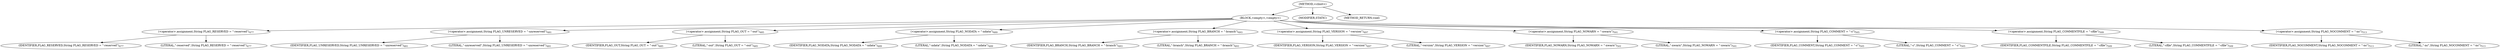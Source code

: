 digraph "&lt;clinit&gt;" {  
"697" [label = <(METHOD,&lt;clinit&gt;)> ]
"698" [label = <(BLOCK,&lt;empty&gt;,&lt;empty&gt;)> ]
"699" [label = <(&lt;operator&gt;.assignment,String FLAG_RESERVED = &quot;-reserved&quot;)<SUB>477</SUB>> ]
"700" [label = <(IDENTIFIER,FLAG_RESERVED,String FLAG_RESERVED = &quot;-reserved&quot;)<SUB>477</SUB>> ]
"701" [label = <(LITERAL,&quot;-reserved&quot;,String FLAG_RESERVED = &quot;-reserved&quot;)<SUB>477</SUB>> ]
"702" [label = <(&lt;operator&gt;.assignment,String FLAG_UNRESERVED = &quot;-unreserved&quot;)<SUB>481</SUB>> ]
"703" [label = <(IDENTIFIER,FLAG_UNRESERVED,String FLAG_UNRESERVED = &quot;-unreserved&quot;)<SUB>481</SUB>> ]
"704" [label = <(LITERAL,&quot;-unreserved&quot;,String FLAG_UNRESERVED = &quot;-unreserved&quot;)<SUB>481</SUB>> ]
"705" [label = <(&lt;operator&gt;.assignment,String FLAG_OUT = &quot;-out&quot;)<SUB>485</SUB>> ]
"706" [label = <(IDENTIFIER,FLAG_OUT,String FLAG_OUT = &quot;-out&quot;)<SUB>485</SUB>> ]
"707" [label = <(LITERAL,&quot;-out&quot;,String FLAG_OUT = &quot;-out&quot;)<SUB>485</SUB>> ]
"708" [label = <(&lt;operator&gt;.assignment,String FLAG_NODATA = &quot;-ndata&quot;)<SUB>489</SUB>> ]
"709" [label = <(IDENTIFIER,FLAG_NODATA,String FLAG_NODATA = &quot;-ndata&quot;)<SUB>489</SUB>> ]
"710" [label = <(LITERAL,&quot;-ndata&quot;,String FLAG_NODATA = &quot;-ndata&quot;)<SUB>489</SUB>> ]
"711" [label = <(&lt;operator&gt;.assignment,String FLAG_BRANCH = &quot;-branch&quot;)<SUB>493</SUB>> ]
"712" [label = <(IDENTIFIER,FLAG_BRANCH,String FLAG_BRANCH = &quot;-branch&quot;)<SUB>493</SUB>> ]
"713" [label = <(LITERAL,&quot;-branch&quot;,String FLAG_BRANCH = &quot;-branch&quot;)<SUB>493</SUB>> ]
"714" [label = <(&lt;operator&gt;.assignment,String FLAG_VERSION = &quot;-version&quot;)<SUB>497</SUB>> ]
"715" [label = <(IDENTIFIER,FLAG_VERSION,String FLAG_VERSION = &quot;-version&quot;)<SUB>497</SUB>> ]
"716" [label = <(LITERAL,&quot;-version&quot;,String FLAG_VERSION = &quot;-version&quot;)<SUB>497</SUB>> ]
"717" [label = <(&lt;operator&gt;.assignment,String FLAG_NOWARN = &quot;-nwarn&quot;)<SUB>501</SUB>> ]
"718" [label = <(IDENTIFIER,FLAG_NOWARN,String FLAG_NOWARN = &quot;-nwarn&quot;)<SUB>501</SUB>> ]
"719" [label = <(LITERAL,&quot;-nwarn&quot;,String FLAG_NOWARN = &quot;-nwarn&quot;)<SUB>501</SUB>> ]
"720" [label = <(&lt;operator&gt;.assignment,String FLAG_COMMENT = &quot;-c&quot;)<SUB>505</SUB>> ]
"721" [label = <(IDENTIFIER,FLAG_COMMENT,String FLAG_COMMENT = &quot;-c&quot;)<SUB>505</SUB>> ]
"722" [label = <(LITERAL,&quot;-c&quot;,String FLAG_COMMENT = &quot;-c&quot;)<SUB>505</SUB>> ]
"723" [label = <(&lt;operator&gt;.assignment,String FLAG_COMMENTFILE = &quot;-cfile&quot;)<SUB>509</SUB>> ]
"724" [label = <(IDENTIFIER,FLAG_COMMENTFILE,String FLAG_COMMENTFILE = &quot;-cfile&quot;)<SUB>509</SUB>> ]
"725" [label = <(LITERAL,&quot;-cfile&quot;,String FLAG_COMMENTFILE = &quot;-cfile&quot;)<SUB>509</SUB>> ]
"726" [label = <(&lt;operator&gt;.assignment,String FLAG_NOCOMMENT = &quot;-nc&quot;)<SUB>513</SUB>> ]
"727" [label = <(IDENTIFIER,FLAG_NOCOMMENT,String FLAG_NOCOMMENT = &quot;-nc&quot;)<SUB>513</SUB>> ]
"728" [label = <(LITERAL,&quot;-nc&quot;,String FLAG_NOCOMMENT = &quot;-nc&quot;)<SUB>513</SUB>> ]
"729" [label = <(MODIFIER,STATIC)> ]
"730" [label = <(METHOD_RETURN,void)> ]
  "697" -> "698" 
  "697" -> "729" 
  "697" -> "730" 
  "698" -> "699" 
  "698" -> "702" 
  "698" -> "705" 
  "698" -> "708" 
  "698" -> "711" 
  "698" -> "714" 
  "698" -> "717" 
  "698" -> "720" 
  "698" -> "723" 
  "698" -> "726" 
  "699" -> "700" 
  "699" -> "701" 
  "702" -> "703" 
  "702" -> "704" 
  "705" -> "706" 
  "705" -> "707" 
  "708" -> "709" 
  "708" -> "710" 
  "711" -> "712" 
  "711" -> "713" 
  "714" -> "715" 
  "714" -> "716" 
  "717" -> "718" 
  "717" -> "719" 
  "720" -> "721" 
  "720" -> "722" 
  "723" -> "724" 
  "723" -> "725" 
  "726" -> "727" 
  "726" -> "728" 
}
